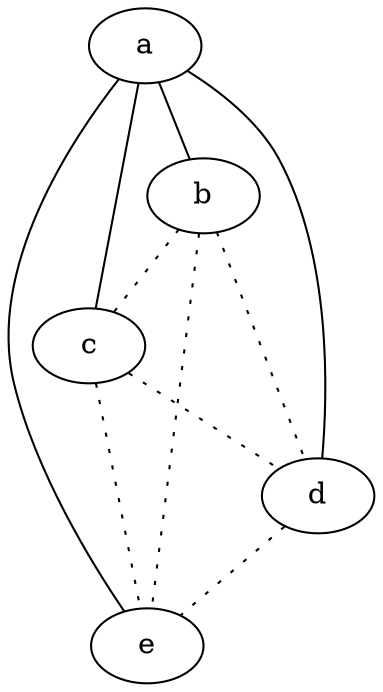 graph {
a -- b;
a -- c;
a -- d;
a -- e;
b -- c [style=dotted];
b -- d [style=dotted];
b -- e [style=dotted];
c -- d [style=dotted];
c -- e [style=dotted];
d -- e [style=dotted];
}
